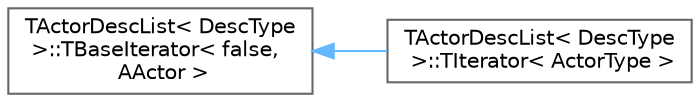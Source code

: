 digraph "Graphical Class Hierarchy"
{
 // INTERACTIVE_SVG=YES
 // LATEX_PDF_SIZE
  bgcolor="transparent";
  edge [fontname=Helvetica,fontsize=10,labelfontname=Helvetica,labelfontsize=10];
  node [fontname=Helvetica,fontsize=10,shape=box,height=0.2,width=0.4];
  rankdir="LR";
  Node0 [id="Node000000",label="TActorDescList\< DescType\l \>::TBaseIterator\< false,\l AActor \>",height=0.2,width=0.4,color="grey40", fillcolor="white", style="filled",URL="$d8/d7a/classTActorDescList_1_1TBaseIterator.html",tooltip=" "];
  Node0 -> Node1 [id="edge6060_Node000000_Node000001",dir="back",color="steelblue1",style="solid",tooltip=" "];
  Node1 [id="Node000001",label="TActorDescList\< DescType\l \>::TIterator\< ActorType \>",height=0.2,width=0.4,color="grey40", fillcolor="white", style="filled",URL="$d4/d92/classTActorDescList_1_1TIterator.html",tooltip=" "];
}
